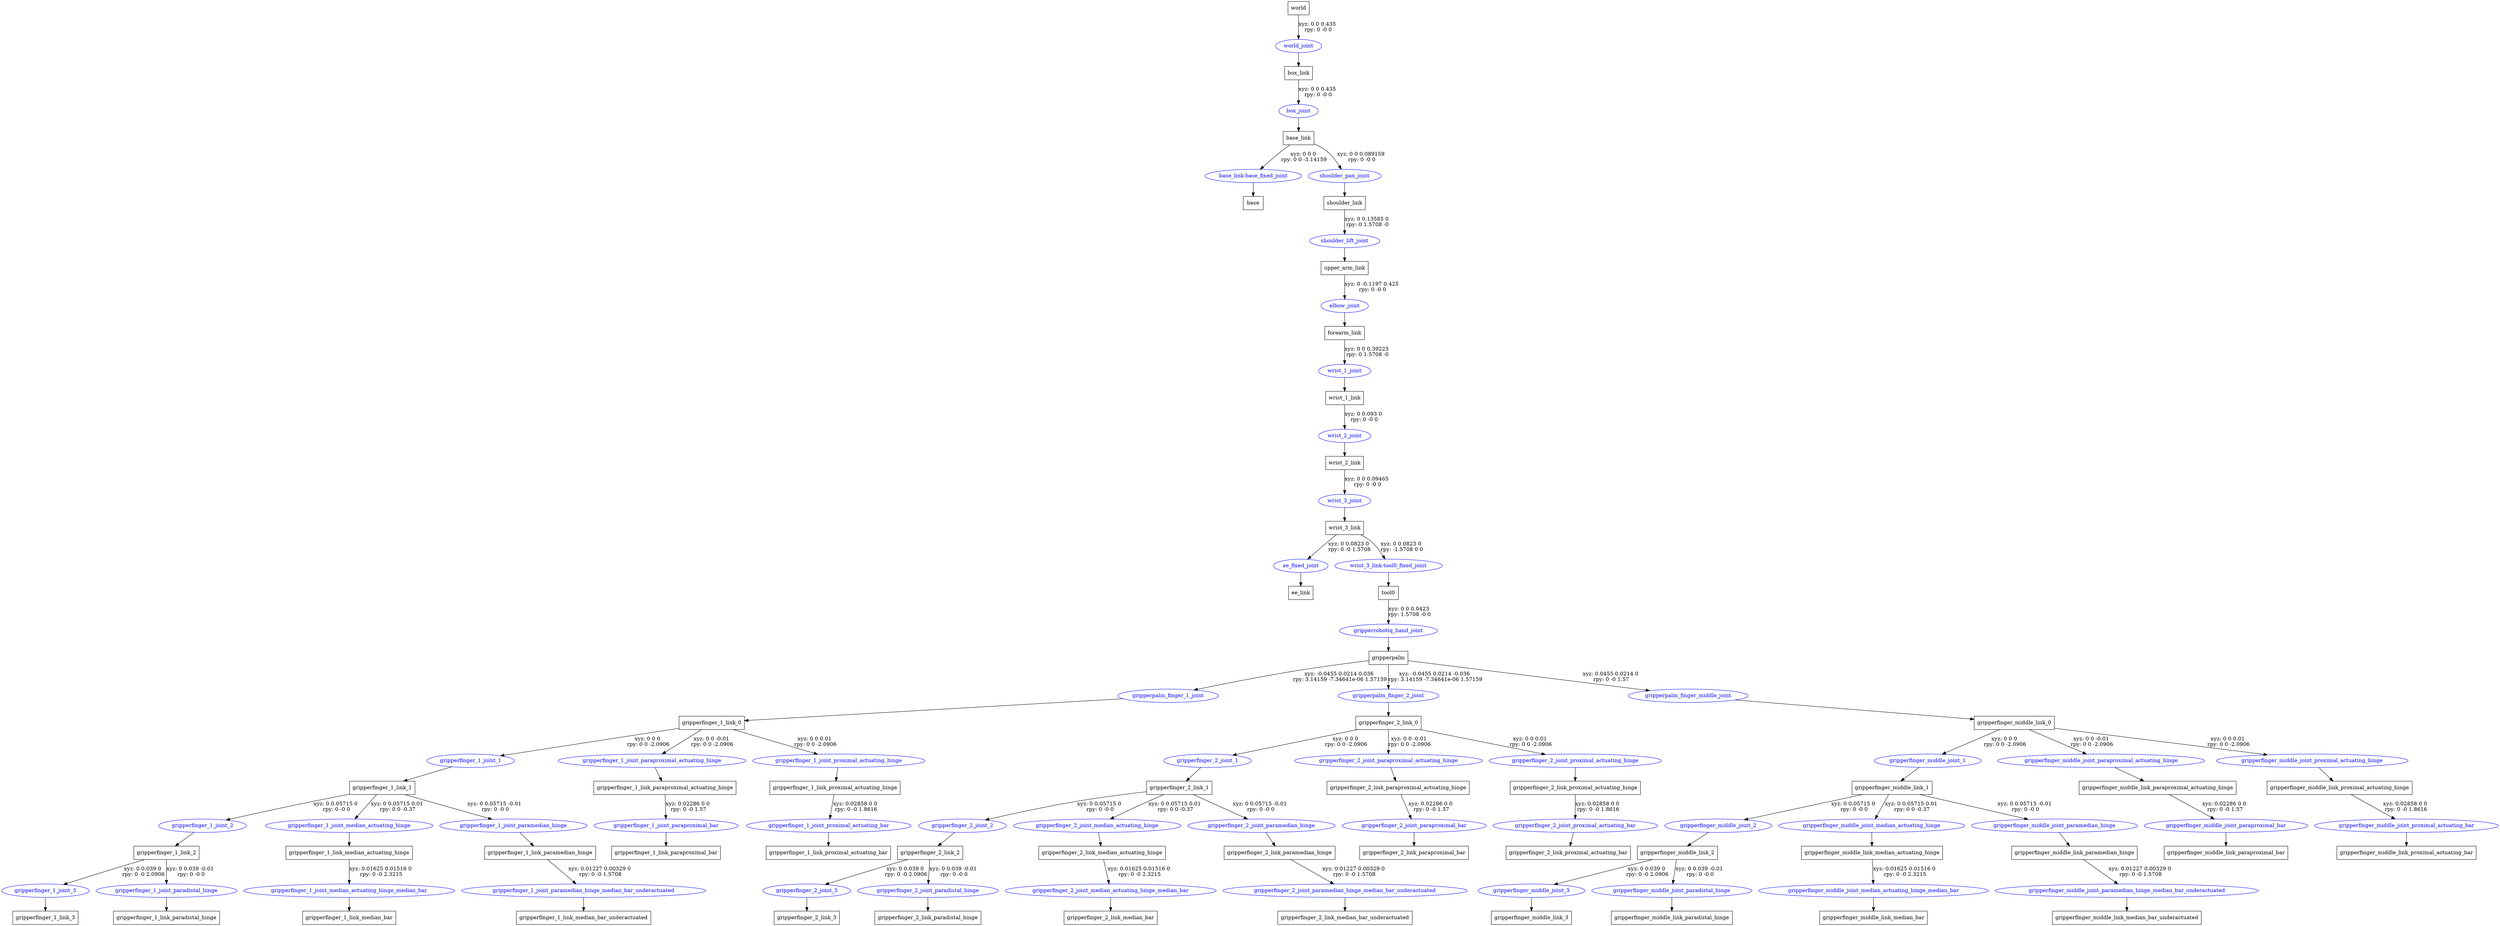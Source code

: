 digraph G {
node [shape=box];
"world" [label="world"];
"box_link" [label="box_link"];
"base_link" [label="base_link"];
"base" [label="base"];
"shoulder_link" [label="shoulder_link"];
"upper_arm_link" [label="upper_arm_link"];
"forearm_link" [label="forearm_link"];
"wrist_1_link" [label="wrist_1_link"];
"wrist_2_link" [label="wrist_2_link"];
"wrist_3_link" [label="wrist_3_link"];
"ee_link" [label="ee_link"];
"tool0" [label="tool0"];
"gripperpalm" [label="gripperpalm"];
"gripperfinger_1_link_0" [label="gripperfinger_1_link_0"];
"gripperfinger_1_link_1" [label="gripperfinger_1_link_1"];
"gripperfinger_1_link_2" [label="gripperfinger_1_link_2"];
"gripperfinger_1_link_3" [label="gripperfinger_1_link_3"];
"gripperfinger_1_link_paradistal_hinge" [label="gripperfinger_1_link_paradistal_hinge"];
"gripperfinger_1_link_median_actuating_hinge" [label="gripperfinger_1_link_median_actuating_hinge"];
"gripperfinger_1_link_median_bar" [label="gripperfinger_1_link_median_bar"];
"gripperfinger_1_link_paramedian_hinge" [label="gripperfinger_1_link_paramedian_hinge"];
"gripperfinger_1_link_median_bar_underactuated" [label="gripperfinger_1_link_median_bar_underactuated"];
"gripperfinger_1_link_paraproximal_actuating_hinge" [label="gripperfinger_1_link_paraproximal_actuating_hinge"];
"gripperfinger_1_link_paraproximal_bar" [label="gripperfinger_1_link_paraproximal_bar"];
"gripperfinger_1_link_proximal_actuating_hinge" [label="gripperfinger_1_link_proximal_actuating_hinge"];
"gripperfinger_1_link_proximal_actuating_bar" [label="gripperfinger_1_link_proximal_actuating_bar"];
"gripperfinger_2_link_0" [label="gripperfinger_2_link_0"];
"gripperfinger_2_link_1" [label="gripperfinger_2_link_1"];
"gripperfinger_2_link_2" [label="gripperfinger_2_link_2"];
"gripperfinger_2_link_3" [label="gripperfinger_2_link_3"];
"gripperfinger_2_link_paradistal_hinge" [label="gripperfinger_2_link_paradistal_hinge"];
"gripperfinger_2_link_median_actuating_hinge" [label="gripperfinger_2_link_median_actuating_hinge"];
"gripperfinger_2_link_median_bar" [label="gripperfinger_2_link_median_bar"];
"gripperfinger_2_link_paramedian_hinge" [label="gripperfinger_2_link_paramedian_hinge"];
"gripperfinger_2_link_median_bar_underactuated" [label="gripperfinger_2_link_median_bar_underactuated"];
"gripperfinger_2_link_paraproximal_actuating_hinge" [label="gripperfinger_2_link_paraproximal_actuating_hinge"];
"gripperfinger_2_link_paraproximal_bar" [label="gripperfinger_2_link_paraproximal_bar"];
"gripperfinger_2_link_proximal_actuating_hinge" [label="gripperfinger_2_link_proximal_actuating_hinge"];
"gripperfinger_2_link_proximal_actuating_bar" [label="gripperfinger_2_link_proximal_actuating_bar"];
"gripperfinger_middle_link_0" [label="gripperfinger_middle_link_0"];
"gripperfinger_middle_link_1" [label="gripperfinger_middle_link_1"];
"gripperfinger_middle_link_2" [label="gripperfinger_middle_link_2"];
"gripperfinger_middle_link_3" [label="gripperfinger_middle_link_3"];
"gripperfinger_middle_link_paradistal_hinge" [label="gripperfinger_middle_link_paradistal_hinge"];
"gripperfinger_middle_link_median_actuating_hinge" [label="gripperfinger_middle_link_median_actuating_hinge"];
"gripperfinger_middle_link_median_bar" [label="gripperfinger_middle_link_median_bar"];
"gripperfinger_middle_link_paramedian_hinge" [label="gripperfinger_middle_link_paramedian_hinge"];
"gripperfinger_middle_link_median_bar_underactuated" [label="gripperfinger_middle_link_median_bar_underactuated"];
"gripperfinger_middle_link_paraproximal_actuating_hinge" [label="gripperfinger_middle_link_paraproximal_actuating_hinge"];
"gripperfinger_middle_link_paraproximal_bar" [label="gripperfinger_middle_link_paraproximal_bar"];
"gripperfinger_middle_link_proximal_actuating_hinge" [label="gripperfinger_middle_link_proximal_actuating_hinge"];
"gripperfinger_middle_link_proximal_actuating_bar" [label="gripperfinger_middle_link_proximal_actuating_bar"];
node [shape=ellipse, color=blue, fontcolor=blue];
"world" -> "world_joint" [label="xyz: 0 0 0.435 \nrpy: 0 -0 0"]
"world_joint" -> "box_link"
"box_link" -> "box_joint" [label="xyz: 0 0 0.435 \nrpy: 0 -0 0"]
"box_joint" -> "base_link"
"base_link" -> "base_link-base_fixed_joint" [label="xyz: 0 0 0 \nrpy: 0 0 -3.14159"]
"base_link-base_fixed_joint" -> "base"
"base_link" -> "shoulder_pan_joint" [label="xyz: 0 0 0.089159 \nrpy: 0 -0 0"]
"shoulder_pan_joint" -> "shoulder_link"
"shoulder_link" -> "shoulder_lift_joint" [label="xyz: 0 0.13585 0 \nrpy: 0 1.5708 -0"]
"shoulder_lift_joint" -> "upper_arm_link"
"upper_arm_link" -> "elbow_joint" [label="xyz: 0 -0.1197 0.425 \nrpy: 0 -0 0"]
"elbow_joint" -> "forearm_link"
"forearm_link" -> "wrist_1_joint" [label="xyz: 0 0 0.39225 \nrpy: 0 1.5708 -0"]
"wrist_1_joint" -> "wrist_1_link"
"wrist_1_link" -> "wrist_2_joint" [label="xyz: 0 0.093 0 \nrpy: 0 -0 0"]
"wrist_2_joint" -> "wrist_2_link"
"wrist_2_link" -> "wrist_3_joint" [label="xyz: 0 0 0.09465 \nrpy: 0 -0 0"]
"wrist_3_joint" -> "wrist_3_link"
"wrist_3_link" -> "ee_fixed_joint" [label="xyz: 0 0.0823 0 \nrpy: 0 -0 1.5708"]
"ee_fixed_joint" -> "ee_link"
"wrist_3_link" -> "wrist_3_link-tool0_fixed_joint" [label="xyz: 0 0.0823 0 \nrpy: -1.5708 0 0"]
"wrist_3_link-tool0_fixed_joint" -> "tool0"
"tool0" -> "gripperrobotiq_hand_joint" [label="xyz: 0 0 0.0423 \nrpy: 1.5708 -0 0"]
"gripperrobotiq_hand_joint" -> "gripperpalm"
"gripperpalm" -> "gripperpalm_finger_1_joint" [label="xyz: -0.0455 0.0214 0.036 \nrpy: 3.14159 -7.34641e-06 1.57159"]
"gripperpalm_finger_1_joint" -> "gripperfinger_1_link_0"
"gripperfinger_1_link_0" -> "gripperfinger_1_joint_1" [label="xyz: 0 0 0 \nrpy: 0 0 -2.0906"]
"gripperfinger_1_joint_1" -> "gripperfinger_1_link_1"
"gripperfinger_1_link_1" -> "gripperfinger_1_joint_2" [label="xyz: 0 0.05715 0 \nrpy: 0 -0 0"]
"gripperfinger_1_joint_2" -> "gripperfinger_1_link_2"
"gripperfinger_1_link_2" -> "gripperfinger_1_joint_3" [label="xyz: 0 0.039 0 \nrpy: 0 -0 2.0906"]
"gripperfinger_1_joint_3" -> "gripperfinger_1_link_3"
"gripperfinger_1_link_2" -> "gripperfinger_1_joint_paradistal_hinge" [label="xyz: 0 0.039 -0.01 \nrpy: 0 -0 0"]
"gripperfinger_1_joint_paradistal_hinge" -> "gripperfinger_1_link_paradistal_hinge"
"gripperfinger_1_link_1" -> "gripperfinger_1_joint_median_actuating_hinge" [label="xyz: 0 0.05715 0.01 \nrpy: 0 0 -0.37"]
"gripperfinger_1_joint_median_actuating_hinge" -> "gripperfinger_1_link_median_actuating_hinge"
"gripperfinger_1_link_median_actuating_hinge" -> "gripperfinger_1_joint_median_actuating_hinge_median_bar" [label="xyz: 0.01625 0.01516 0 \nrpy: 0 -0 2.3215"]
"gripperfinger_1_joint_median_actuating_hinge_median_bar" -> "gripperfinger_1_link_median_bar"
"gripperfinger_1_link_1" -> "gripperfinger_1_joint_paramedian_hinge" [label="xyz: 0 0.05715 -0.01 \nrpy: 0 -0 0"]
"gripperfinger_1_joint_paramedian_hinge" -> "gripperfinger_1_link_paramedian_hinge"
"gripperfinger_1_link_paramedian_hinge" -> "gripperfinger_1_joint_paramedian_hinge_median_bar_underactuated" [label="xyz: 0.01227 0.00329 0 \nrpy: 0 -0 1.5708"]
"gripperfinger_1_joint_paramedian_hinge_median_bar_underactuated" -> "gripperfinger_1_link_median_bar_underactuated"
"gripperfinger_1_link_0" -> "gripperfinger_1_joint_paraproximal_actuating_hinge" [label="xyz: 0 0 -0.01 \nrpy: 0 0 -2.0906"]
"gripperfinger_1_joint_paraproximal_actuating_hinge" -> "gripperfinger_1_link_paraproximal_actuating_hinge"
"gripperfinger_1_link_paraproximal_actuating_hinge" -> "gripperfinger_1_joint_paraproximal_bar" [label="xyz: 0.02286 0 0 \nrpy: 0 -0 1.57"]
"gripperfinger_1_joint_paraproximal_bar" -> "gripperfinger_1_link_paraproximal_bar"
"gripperfinger_1_link_0" -> "gripperfinger_1_joint_proximal_actuating_hinge" [label="xyz: 0 0 0.01 \nrpy: 0 0 -2.0906"]
"gripperfinger_1_joint_proximal_actuating_hinge" -> "gripperfinger_1_link_proximal_actuating_hinge"
"gripperfinger_1_link_proximal_actuating_hinge" -> "gripperfinger_1_joint_proximal_actuating_bar" [label="xyz: 0.02858 0 0 \nrpy: 0 -0 1.8616"]
"gripperfinger_1_joint_proximal_actuating_bar" -> "gripperfinger_1_link_proximal_actuating_bar"
"gripperpalm" -> "gripperpalm_finger_2_joint" [label="xyz: -0.0455 0.0214 -0.036 \nrpy: 3.14159 -7.34641e-06 1.57159"]
"gripperpalm_finger_2_joint" -> "gripperfinger_2_link_0"
"gripperfinger_2_link_0" -> "gripperfinger_2_joint_1" [label="xyz: 0 0 0 \nrpy: 0 0 -2.0906"]
"gripperfinger_2_joint_1" -> "gripperfinger_2_link_1"
"gripperfinger_2_link_1" -> "gripperfinger_2_joint_2" [label="xyz: 0 0.05715 0 \nrpy: 0 -0 0"]
"gripperfinger_2_joint_2" -> "gripperfinger_2_link_2"
"gripperfinger_2_link_2" -> "gripperfinger_2_joint_3" [label="xyz: 0 0.039 0 \nrpy: 0 -0 2.0906"]
"gripperfinger_2_joint_3" -> "gripperfinger_2_link_3"
"gripperfinger_2_link_2" -> "gripperfinger_2_joint_paradistal_hinge" [label="xyz: 0 0.039 -0.01 \nrpy: 0 -0 0"]
"gripperfinger_2_joint_paradistal_hinge" -> "gripperfinger_2_link_paradistal_hinge"
"gripperfinger_2_link_1" -> "gripperfinger_2_joint_median_actuating_hinge" [label="xyz: 0 0.05715 0.01 \nrpy: 0 0 -0.37"]
"gripperfinger_2_joint_median_actuating_hinge" -> "gripperfinger_2_link_median_actuating_hinge"
"gripperfinger_2_link_median_actuating_hinge" -> "gripperfinger_2_joint_median_actuating_hinge_median_bar" [label="xyz: 0.01625 0.01516 0 \nrpy: 0 -0 2.3215"]
"gripperfinger_2_joint_median_actuating_hinge_median_bar" -> "gripperfinger_2_link_median_bar"
"gripperfinger_2_link_1" -> "gripperfinger_2_joint_paramedian_hinge" [label="xyz: 0 0.05715 -0.01 \nrpy: 0 -0 0"]
"gripperfinger_2_joint_paramedian_hinge" -> "gripperfinger_2_link_paramedian_hinge"
"gripperfinger_2_link_paramedian_hinge" -> "gripperfinger_2_joint_paramedian_hinge_median_bar_underactuated" [label="xyz: 0.01227 0.00329 0 \nrpy: 0 -0 1.5708"]
"gripperfinger_2_joint_paramedian_hinge_median_bar_underactuated" -> "gripperfinger_2_link_median_bar_underactuated"
"gripperfinger_2_link_0" -> "gripperfinger_2_joint_paraproximal_actuating_hinge" [label="xyz: 0 0 -0.01 \nrpy: 0 0 -2.0906"]
"gripperfinger_2_joint_paraproximal_actuating_hinge" -> "gripperfinger_2_link_paraproximal_actuating_hinge"
"gripperfinger_2_link_paraproximal_actuating_hinge" -> "gripperfinger_2_joint_paraproximal_bar" [label="xyz: 0.02286 0 0 \nrpy: 0 -0 1.57"]
"gripperfinger_2_joint_paraproximal_bar" -> "gripperfinger_2_link_paraproximal_bar"
"gripperfinger_2_link_0" -> "gripperfinger_2_joint_proximal_actuating_hinge" [label="xyz: 0 0 0.01 \nrpy: 0 0 -2.0906"]
"gripperfinger_2_joint_proximal_actuating_hinge" -> "gripperfinger_2_link_proximal_actuating_hinge"
"gripperfinger_2_link_proximal_actuating_hinge" -> "gripperfinger_2_joint_proximal_actuating_bar" [label="xyz: 0.02858 0 0 \nrpy: 0 -0 1.8616"]
"gripperfinger_2_joint_proximal_actuating_bar" -> "gripperfinger_2_link_proximal_actuating_bar"
"gripperpalm" -> "gripperpalm_finger_middle_joint" [label="xyz: 0.0455 0.0214 0 \nrpy: 0 -0 1.57"]
"gripperpalm_finger_middle_joint" -> "gripperfinger_middle_link_0"
"gripperfinger_middle_link_0" -> "gripperfinger_middle_joint_1" [label="xyz: 0 0 0 \nrpy: 0 0 -2.0906"]
"gripperfinger_middle_joint_1" -> "gripperfinger_middle_link_1"
"gripperfinger_middle_link_1" -> "gripperfinger_middle_joint_2" [label="xyz: 0 0.05715 0 \nrpy: 0 -0 0"]
"gripperfinger_middle_joint_2" -> "gripperfinger_middle_link_2"
"gripperfinger_middle_link_2" -> "gripperfinger_middle_joint_3" [label="xyz: 0 0.039 0 \nrpy: 0 -0 2.0906"]
"gripperfinger_middle_joint_3" -> "gripperfinger_middle_link_3"
"gripperfinger_middle_link_2" -> "gripperfinger_middle_joint_paradistal_hinge" [label="xyz: 0 0.039 -0.01 \nrpy: 0 -0 0"]
"gripperfinger_middle_joint_paradistal_hinge" -> "gripperfinger_middle_link_paradistal_hinge"
"gripperfinger_middle_link_1" -> "gripperfinger_middle_joint_median_actuating_hinge" [label="xyz: 0 0.05715 0.01 \nrpy: 0 0 -0.37"]
"gripperfinger_middle_joint_median_actuating_hinge" -> "gripperfinger_middle_link_median_actuating_hinge"
"gripperfinger_middle_link_median_actuating_hinge" -> "gripperfinger_middle_joint_median_actuating_hinge_median_bar" [label="xyz: 0.01625 0.01516 0 \nrpy: 0 -0 2.3215"]
"gripperfinger_middle_joint_median_actuating_hinge_median_bar" -> "gripperfinger_middle_link_median_bar"
"gripperfinger_middle_link_1" -> "gripperfinger_middle_joint_paramedian_hinge" [label="xyz: 0 0.05715 -0.01 \nrpy: 0 -0 0"]
"gripperfinger_middle_joint_paramedian_hinge" -> "gripperfinger_middle_link_paramedian_hinge"
"gripperfinger_middle_link_paramedian_hinge" -> "gripperfinger_middle_joint_paramedian_hinge_median_bar_underactuated" [label="xyz: 0.01227 0.00329 0 \nrpy: 0 -0 1.5708"]
"gripperfinger_middle_joint_paramedian_hinge_median_bar_underactuated" -> "gripperfinger_middle_link_median_bar_underactuated"
"gripperfinger_middle_link_0" -> "gripperfinger_middle_joint_paraproximal_actuating_hinge" [label="xyz: 0 0 -0.01 \nrpy: 0 0 -2.0906"]
"gripperfinger_middle_joint_paraproximal_actuating_hinge" -> "gripperfinger_middle_link_paraproximal_actuating_hinge"
"gripperfinger_middle_link_paraproximal_actuating_hinge" -> "gripperfinger_middle_joint_paraproximal_bar" [label="xyz: 0.02286 0 0 \nrpy: 0 -0 1.57"]
"gripperfinger_middle_joint_paraproximal_bar" -> "gripperfinger_middle_link_paraproximal_bar"
"gripperfinger_middle_link_0" -> "gripperfinger_middle_joint_proximal_actuating_hinge" [label="xyz: 0 0 0.01 \nrpy: 0 0 -2.0906"]
"gripperfinger_middle_joint_proximal_actuating_hinge" -> "gripperfinger_middle_link_proximal_actuating_hinge"
"gripperfinger_middle_link_proximal_actuating_hinge" -> "gripperfinger_middle_joint_proximal_actuating_bar" [label="xyz: 0.02858 0 0 \nrpy: 0 -0 1.8616"]
"gripperfinger_middle_joint_proximal_actuating_bar" -> "gripperfinger_middle_link_proximal_actuating_bar"
}

